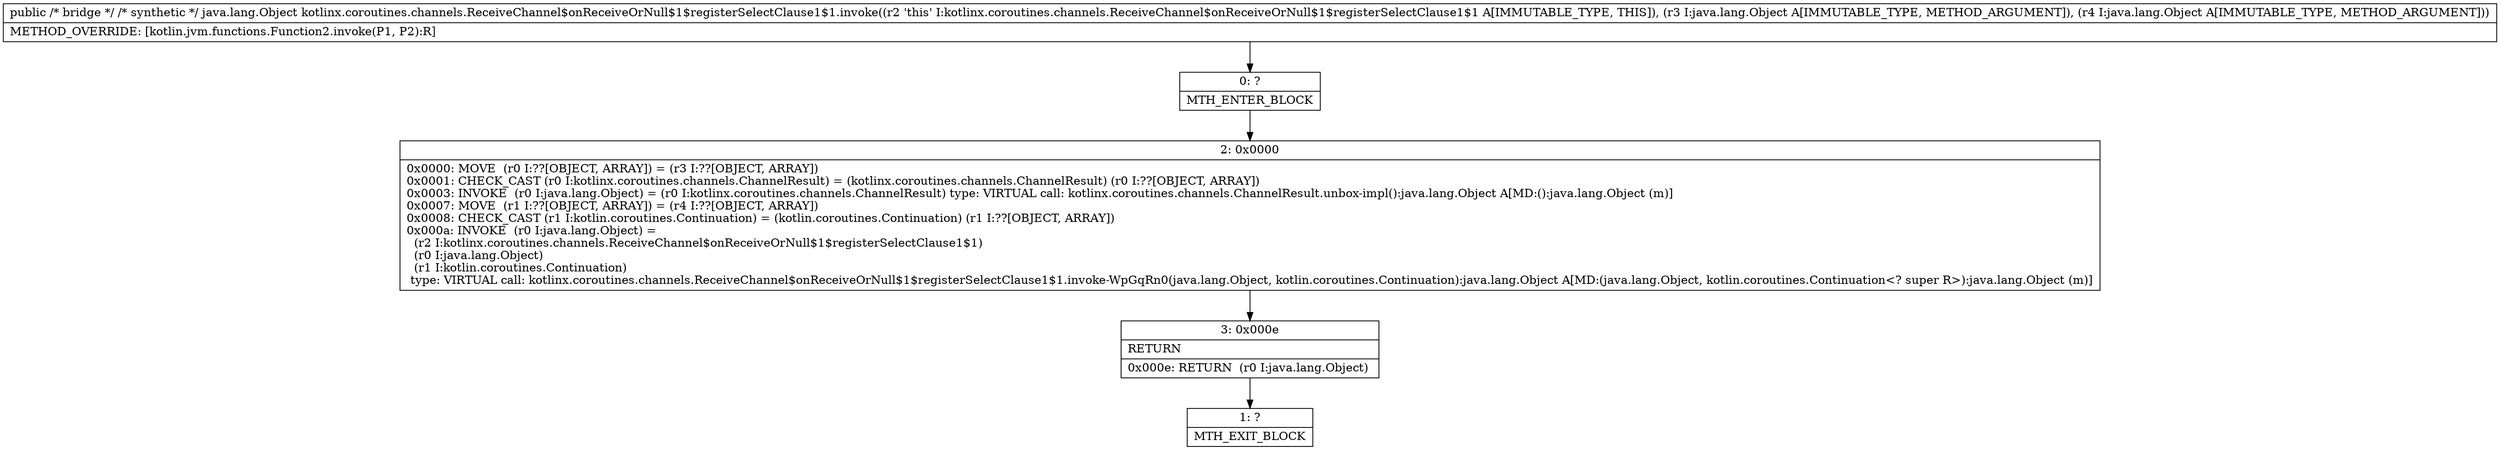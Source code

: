digraph "CFG forkotlinx.coroutines.channels.ReceiveChannel$onReceiveOrNull$1$registerSelectClause1$1.invoke(Ljava\/lang\/Object;Ljava\/lang\/Object;)Ljava\/lang\/Object;" {
Node_0 [shape=record,label="{0\:\ ?|MTH_ENTER_BLOCK\l}"];
Node_2 [shape=record,label="{2\:\ 0x0000|0x0000: MOVE  (r0 I:??[OBJECT, ARRAY]) = (r3 I:??[OBJECT, ARRAY]) \l0x0001: CHECK_CAST (r0 I:kotlinx.coroutines.channels.ChannelResult) = (kotlinx.coroutines.channels.ChannelResult) (r0 I:??[OBJECT, ARRAY]) \l0x0003: INVOKE  (r0 I:java.lang.Object) = (r0 I:kotlinx.coroutines.channels.ChannelResult) type: VIRTUAL call: kotlinx.coroutines.channels.ChannelResult.unbox\-impl():java.lang.Object A[MD:():java.lang.Object (m)]\l0x0007: MOVE  (r1 I:??[OBJECT, ARRAY]) = (r4 I:??[OBJECT, ARRAY]) \l0x0008: CHECK_CAST (r1 I:kotlin.coroutines.Continuation) = (kotlin.coroutines.Continuation) (r1 I:??[OBJECT, ARRAY]) \l0x000a: INVOKE  (r0 I:java.lang.Object) = \l  (r2 I:kotlinx.coroutines.channels.ReceiveChannel$onReceiveOrNull$1$registerSelectClause1$1)\l  (r0 I:java.lang.Object)\l  (r1 I:kotlin.coroutines.Continuation)\l type: VIRTUAL call: kotlinx.coroutines.channels.ReceiveChannel$onReceiveOrNull$1$registerSelectClause1$1.invoke\-WpGqRn0(java.lang.Object, kotlin.coroutines.Continuation):java.lang.Object A[MD:(java.lang.Object, kotlin.coroutines.Continuation\<? super R\>):java.lang.Object (m)]\l}"];
Node_3 [shape=record,label="{3\:\ 0x000e|RETURN\l|0x000e: RETURN  (r0 I:java.lang.Object) \l}"];
Node_1 [shape=record,label="{1\:\ ?|MTH_EXIT_BLOCK\l}"];
MethodNode[shape=record,label="{public \/* bridge *\/ \/* synthetic *\/ java.lang.Object kotlinx.coroutines.channels.ReceiveChannel$onReceiveOrNull$1$registerSelectClause1$1.invoke((r2 'this' I:kotlinx.coroutines.channels.ReceiveChannel$onReceiveOrNull$1$registerSelectClause1$1 A[IMMUTABLE_TYPE, THIS]), (r3 I:java.lang.Object A[IMMUTABLE_TYPE, METHOD_ARGUMENT]), (r4 I:java.lang.Object A[IMMUTABLE_TYPE, METHOD_ARGUMENT]))  | METHOD_OVERRIDE: [kotlin.jvm.functions.Function2.invoke(P1, P2):R]\l}"];
MethodNode -> Node_0;Node_0 -> Node_2;
Node_2 -> Node_3;
Node_3 -> Node_1;
}

